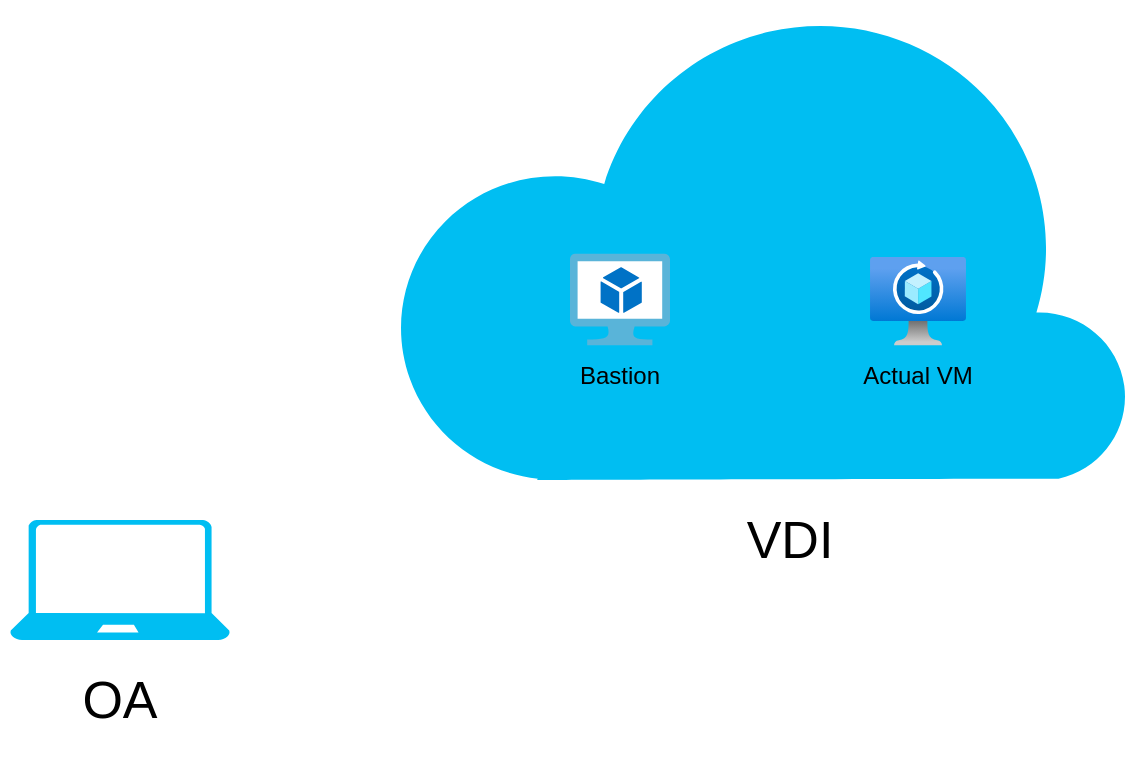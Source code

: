 <mxfile version="24.4.4" type="github">
  <diagram name="Page-1" id="qGEo1qm9lWQZ_JGm3wb1">
    <mxGraphModel dx="1434" dy="688" grid="1" gridSize="10" guides="1" tooltips="1" connect="1" arrows="1" fold="1" page="1" pageScale="1" pageWidth="827" pageHeight="1169" math="0" shadow="0">
      <root>
        <mxCell id="0" />
        <mxCell id="1" parent="0" />
        <mxCell id="i_oz-sD5v5BmPsESDeyZ-1" value="" style="verticalLabelPosition=bottom;html=1;verticalAlign=top;align=center;strokeColor=none;fillColor=#00BEF2;shape=mxgraph.azure.cloud;" vertex="1" parent="1">
          <mxGeometry x="290" y="170" width="370" height="240" as="geometry" />
        </mxCell>
        <mxCell id="i_oz-sD5v5BmPsESDeyZ-2" value="" style="verticalLabelPosition=bottom;html=1;verticalAlign=top;align=center;strokeColor=none;fillColor=#00BEF2;shape=mxgraph.azure.laptop;pointerEvents=1;" vertex="1" parent="1">
          <mxGeometry x="100" y="430" width="110" height="60" as="geometry" />
        </mxCell>
        <mxCell id="i_oz-sD5v5BmPsESDeyZ-3" value="" style="image;aspect=fixed;html=1;points=[];align=center;fontSize=12;image=img/lib/azure2/networking/Spot_VM.svg;" vertex="1" parent="1">
          <mxGeometry x="530" y="298.47" width="48" height="44.33" as="geometry" />
        </mxCell>
        <mxCell id="i_oz-sD5v5BmPsESDeyZ-4" value="" style="image;sketch=0;aspect=fixed;html=1;points=[];align=center;fontSize=12;image=img/lib/mscae/Virtual_Machine_2.svg;" vertex="1" parent="1">
          <mxGeometry x="380" y="296.8" width="50" height="46" as="geometry" />
        </mxCell>
        <mxCell id="i_oz-sD5v5BmPsESDeyZ-6" value="Bastion" style="text;html=1;align=center;verticalAlign=middle;whiteSpace=wrap;rounded=0;" vertex="1" parent="1">
          <mxGeometry x="375" y="342.8" width="60" height="30" as="geometry" />
        </mxCell>
        <mxCell id="i_oz-sD5v5BmPsESDeyZ-7" value="Actual VM" style="text;html=1;align=center;verticalAlign=middle;whiteSpace=wrap;rounded=0;" vertex="1" parent="1">
          <mxGeometry x="524" y="342.8" width="60" height="30" as="geometry" />
        </mxCell>
        <mxCell id="i_oz-sD5v5BmPsESDeyZ-8" value="&lt;font style=&quot;font-size: 26px;&quot;&gt;VDI&lt;/font&gt;" style="text;html=1;align=center;verticalAlign=middle;whiteSpace=wrap;rounded=0;" vertex="1" parent="1">
          <mxGeometry x="430" y="400" width="120" height="80" as="geometry" />
        </mxCell>
        <mxCell id="i_oz-sD5v5BmPsESDeyZ-9" value="&lt;font style=&quot;font-size: 26px;&quot;&gt;OA&lt;/font&gt;" style="text;html=1;align=center;verticalAlign=middle;whiteSpace=wrap;rounded=0;" vertex="1" parent="1">
          <mxGeometry x="95" y="480" width="120" height="80" as="geometry" />
        </mxCell>
      </root>
    </mxGraphModel>
  </diagram>
</mxfile>
